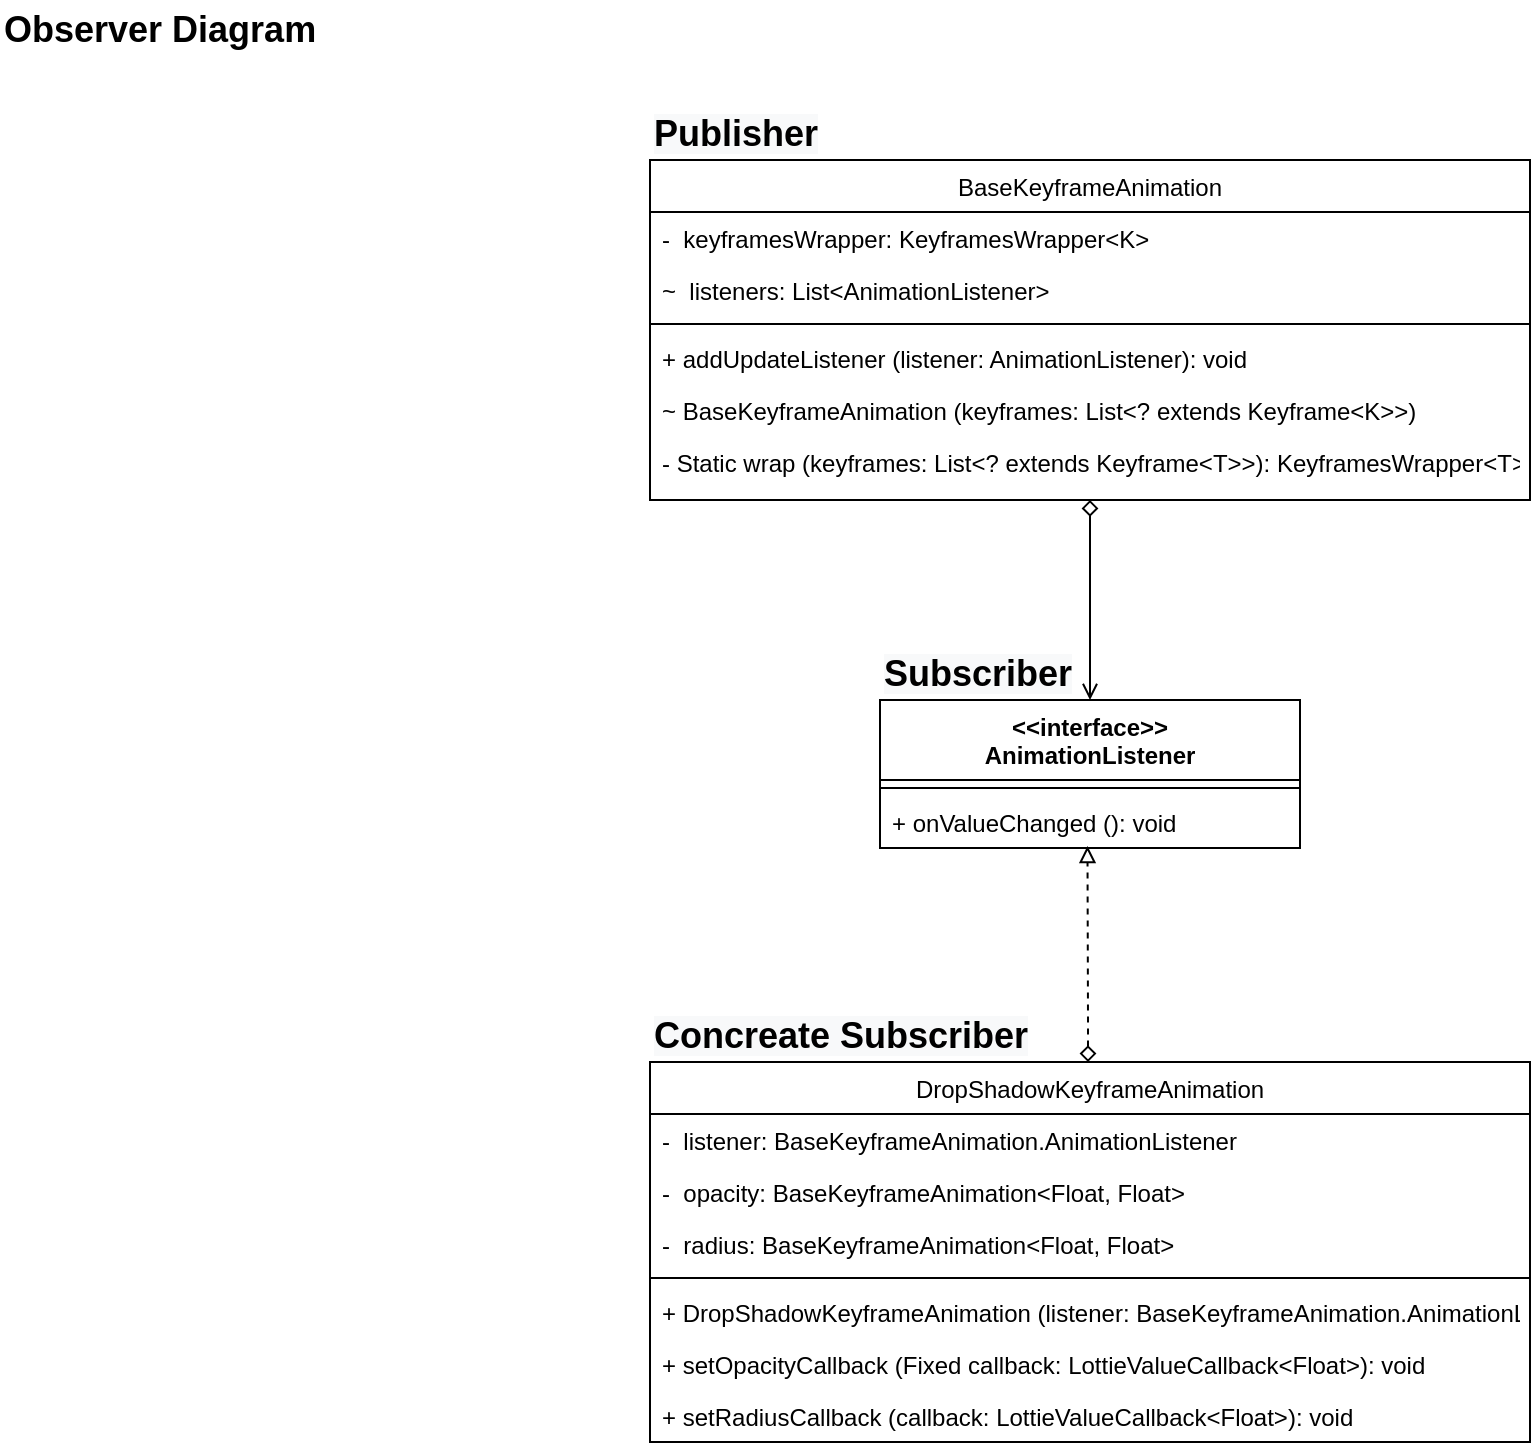 <mxfile version="15.7.3" type="github">
  <diagram id="LQvf6A3fJUxLyVonL9kx" name="Page-1">
    <mxGraphModel dx="541" dy="913" grid="1" gridSize="10" guides="1" tooltips="1" connect="1" arrows="1" fold="1" page="1" pageScale="1" pageWidth="1169" pageHeight="827" math="0" shadow="0">
      <root>
        <mxCell id="0" />
        <mxCell id="1" parent="0" />
        <mxCell id="5VSUEc75ktjF6mR4zEoF-150" style="edgeStyle=orthogonalEdgeStyle;rounded=0;orthogonalLoop=1;jettySize=auto;html=1;startArrow=diamond;startFill=0;endArrow=open;endFill=0;" parent="1" source="5VSUEc75ktjF6mR4zEoF-99" target="5VSUEc75ktjF6mR4zEoF-139" edge="1">
          <mxGeometry relative="1" as="geometry" />
        </mxCell>
        <mxCell id="5VSUEc75ktjF6mR4zEoF-99" value="BaseKeyframeAnimation" style="swimlane;fontStyle=0;align=center;verticalAlign=top;childLayout=stackLayout;horizontal=1;startSize=26;horizontalStack=0;resizeParent=1;resizeLast=0;collapsible=1;marginBottom=0;rounded=0;shadow=0;strokeWidth=1;" parent="1" vertex="1">
          <mxGeometry x="365" y="130" width="440" height="170" as="geometry">
            <mxRectangle x="550" y="140" width="160" height="26" as="alternateBounds" />
          </mxGeometry>
        </mxCell>
        <mxCell id="5VSUEc75ktjF6mR4zEoF-100" value="-  keyframesWrapper: KeyframesWrapper&lt;K&gt; " style="text;align=left;verticalAlign=top;spacingLeft=4;spacingRight=4;overflow=hidden;rotatable=0;points=[[0,0.5],[1,0.5]];portConstraint=eastwest;" parent="5VSUEc75ktjF6mR4zEoF-99" vertex="1">
          <mxGeometry y="26" width="440" height="26" as="geometry" />
        </mxCell>
        <mxCell id="5VSUEc75ktjF6mR4zEoF-101" value="~  listeners: List&lt;AnimationListener&gt; " style="text;align=left;verticalAlign=top;spacingLeft=4;spacingRight=4;overflow=hidden;rotatable=0;points=[[0,0.5],[1,0.5]];portConstraint=eastwest;rounded=0;shadow=0;html=0;" parent="5VSUEc75ktjF6mR4zEoF-99" vertex="1">
          <mxGeometry y="52" width="440" height="26" as="geometry" />
        </mxCell>
        <mxCell id="5VSUEc75ktjF6mR4zEoF-102" value="" style="line;html=1;strokeWidth=1;align=left;verticalAlign=middle;spacingTop=-1;spacingLeft=3;spacingRight=3;rotatable=0;labelPosition=right;points=[];portConstraint=eastwest;" parent="5VSUEc75ktjF6mR4zEoF-99" vertex="1">
          <mxGeometry y="78" width="440" height="8" as="geometry" />
        </mxCell>
        <mxCell id="5VSUEc75ktjF6mR4zEoF-103" value="+ addUpdateListener (listener: AnimationListener): void" style="text;align=left;verticalAlign=top;spacingLeft=4;spacingRight=4;overflow=hidden;rotatable=0;points=[[0,0.5],[1,0.5]];portConstraint=eastwest;rounded=0;shadow=0;html=0;" parent="5VSUEc75ktjF6mR4zEoF-99" vertex="1">
          <mxGeometry y="86" width="440" height="26" as="geometry" />
        </mxCell>
        <mxCell id="5VSUEc75ktjF6mR4zEoF-104" value="~ BaseKeyframeAnimation (keyframes: List&lt;? extends Keyframe&lt;K&gt;&gt;)" style="text;align=left;verticalAlign=top;spacingLeft=4;spacingRight=4;overflow=hidden;rotatable=0;points=[[0,0.5],[1,0.5]];portConstraint=eastwest;" parent="5VSUEc75ktjF6mR4zEoF-99" vertex="1">
          <mxGeometry y="112" width="440" height="26" as="geometry" />
        </mxCell>
        <mxCell id="5VSUEc75ktjF6mR4zEoF-105" value="- Static wrap (keyframes: List&lt;? extends Keyframe&lt;T&gt;&gt;): KeyframesWrapper&lt;T&gt;" style="text;align=left;verticalAlign=top;spacingLeft=4;spacingRight=4;overflow=hidden;rotatable=0;points=[[0,0.5],[1,0.5]];portConstraint=eastwest;" parent="5VSUEc75ktjF6mR4zEoF-99" vertex="1">
          <mxGeometry y="138" width="440" height="26" as="geometry" />
        </mxCell>
        <mxCell id="5VSUEc75ktjF6mR4zEoF-106" value="Observer&amp;nbsp;Diagram" style="text;html=1;strokeColor=none;fillColor=none;align=left;verticalAlign=middle;whiteSpace=wrap;rounded=0;fontSize=18;fontStyle=1" parent="1" vertex="1">
          <mxGeometry x="40" y="50" width="170" height="30" as="geometry" />
        </mxCell>
        <mxCell id="5VSUEc75ktjF6mR4zEoF-139" value="&lt;&lt;interface&gt;&gt;&#xa;AnimationListener" style="swimlane;fontStyle=1;align=center;verticalAlign=top;childLayout=stackLayout;horizontal=1;startSize=40;horizontalStack=0;resizeParent=1;resizeLast=0;collapsible=1;marginBottom=0;rounded=0;shadow=0;strokeWidth=1;" parent="1" vertex="1">
          <mxGeometry x="480" y="400" width="210" height="74" as="geometry">
            <mxRectangle x="550" y="140" width="160" height="26" as="alternateBounds" />
          </mxGeometry>
        </mxCell>
        <mxCell id="5VSUEc75ktjF6mR4zEoF-141" value="" style="line;html=1;strokeWidth=1;align=left;verticalAlign=middle;spacingTop=-1;spacingLeft=3;spacingRight=3;rotatable=0;labelPosition=right;points=[];portConstraint=eastwest;" parent="5VSUEc75ktjF6mR4zEoF-139" vertex="1">
          <mxGeometry y="40" width="210" height="8" as="geometry" />
        </mxCell>
        <mxCell id="5VSUEc75ktjF6mR4zEoF-140" value="+ onValueChanged (): void" style="text;align=left;verticalAlign=top;spacingLeft=4;spacingRight=4;overflow=hidden;rotatable=0;points=[[0,0.5],[1,0.5]];portConstraint=eastwest;" parent="5VSUEc75ktjF6mR4zEoF-139" vertex="1">
          <mxGeometry y="48" width="210" height="26" as="geometry" />
        </mxCell>
        <mxCell id="5VSUEc75ktjF6mR4zEoF-153" style="edgeStyle=orthogonalEdgeStyle;rounded=0;orthogonalLoop=1;jettySize=auto;html=1;entryX=0.494;entryY=0.962;entryDx=0;entryDy=0;entryPerimeter=0;startArrow=diamond;startFill=0;endArrow=block;endFill=0;dashed=1;" parent="1" source="5VSUEc75ktjF6mR4zEoF-142" target="5VSUEc75ktjF6mR4zEoF-140" edge="1">
          <mxGeometry relative="1" as="geometry">
            <Array as="points">
              <mxPoint x="584" y="560" />
              <mxPoint x="584" y="560" />
            </Array>
          </mxGeometry>
        </mxCell>
        <mxCell id="5VSUEc75ktjF6mR4zEoF-142" value="DropShadowKeyframeAnimation" style="swimlane;fontStyle=0;align=center;verticalAlign=top;childLayout=stackLayout;horizontal=1;startSize=26;horizontalStack=0;resizeParent=1;resizeLast=0;collapsible=1;marginBottom=0;rounded=0;shadow=0;strokeWidth=1;" parent="1" vertex="1">
          <mxGeometry x="365" y="581" width="440" height="190" as="geometry">
            <mxRectangle x="550" y="140" width="160" height="26" as="alternateBounds" />
          </mxGeometry>
        </mxCell>
        <mxCell id="5VSUEc75ktjF6mR4zEoF-143" value="-  listener: BaseKeyframeAnimation.AnimationListener" style="text;align=left;verticalAlign=top;spacingLeft=4;spacingRight=4;overflow=hidden;rotatable=0;points=[[0,0.5],[1,0.5]];portConstraint=eastwest;" parent="5VSUEc75ktjF6mR4zEoF-142" vertex="1">
          <mxGeometry y="26" width="440" height="26" as="geometry" />
        </mxCell>
        <mxCell id="5VSUEc75ktjF6mR4zEoF-144" value="-  opacity: BaseKeyframeAnimation&lt;Float, Float&gt; " style="text;align=left;verticalAlign=top;spacingLeft=4;spacingRight=4;overflow=hidden;rotatable=0;points=[[0,0.5],[1,0.5]];portConstraint=eastwest;rounded=0;shadow=0;html=0;" parent="5VSUEc75ktjF6mR4zEoF-142" vertex="1">
          <mxGeometry y="52" width="440" height="26" as="geometry" />
        </mxCell>
        <mxCell id="5VSUEc75ktjF6mR4zEoF-149" value="-  radius: BaseKeyframeAnimation&lt;Float, Float&gt;" style="text;align=left;verticalAlign=top;spacingLeft=4;spacingRight=4;overflow=hidden;rotatable=0;points=[[0,0.5],[1,0.5]];portConstraint=eastwest;rounded=0;shadow=0;html=0;" parent="5VSUEc75ktjF6mR4zEoF-142" vertex="1">
          <mxGeometry y="78" width="440" height="26" as="geometry" />
        </mxCell>
        <mxCell id="5VSUEc75ktjF6mR4zEoF-145" value="" style="line;html=1;strokeWidth=1;align=left;verticalAlign=middle;spacingTop=-1;spacingLeft=3;spacingRight=3;rotatable=0;labelPosition=right;points=[];portConstraint=eastwest;" parent="5VSUEc75ktjF6mR4zEoF-142" vertex="1">
          <mxGeometry y="104" width="440" height="8" as="geometry" />
        </mxCell>
        <mxCell id="5VSUEc75ktjF6mR4zEoF-146" value="+ DropShadowKeyframeAnimation (listener: BaseKeyframeAnimation.AnimationListener, layer: BaseLayer, dropShadowEffect: DropShadowEffect)" style="text;align=left;verticalAlign=top;spacingLeft=4;spacingRight=4;overflow=hidden;rotatable=0;points=[[0,0.5],[1,0.5]];portConstraint=eastwest;rounded=0;shadow=0;html=0;" parent="5VSUEc75ktjF6mR4zEoF-142" vertex="1">
          <mxGeometry y="112" width="440" height="26" as="geometry" />
        </mxCell>
        <mxCell id="5VSUEc75ktjF6mR4zEoF-148" value="+ setOpacityCallback (Fixed callback: LottieValueCallback&lt;Float&gt;): void" style="text;align=left;verticalAlign=top;spacingLeft=4;spacingRight=4;overflow=hidden;rotatable=0;points=[[0,0.5],[1,0.5]];portConstraint=eastwest;" parent="5VSUEc75ktjF6mR4zEoF-142" vertex="1">
          <mxGeometry y="138" width="440" height="26" as="geometry" />
        </mxCell>
        <mxCell id="5VSUEc75ktjF6mR4zEoF-147" value="+ setRadiusCallback (callback: LottieValueCallback&lt;Float&gt;): void" style="text;align=left;verticalAlign=top;spacingLeft=4;spacingRight=4;overflow=hidden;rotatable=0;points=[[0,0.5],[1,0.5]];portConstraint=eastwest;" parent="5VSUEc75ktjF6mR4zEoF-142" vertex="1">
          <mxGeometry y="164" width="440" height="26" as="geometry" />
        </mxCell>
        <mxCell id="N0de0fIeKwsSxgKzXkZo-1" value="&lt;span style=&quot;color: rgb(0 , 0 , 0) ; font-family: &amp;#34;helvetica&amp;#34; ; font-size: 18px ; font-style: normal ; font-weight: 700 ; letter-spacing: normal ; text-align: center ; text-indent: 0px ; text-transform: none ; word-spacing: 0px ; background-color: rgb(248 , 249 , 250) ; display: inline ; float: none&quot;&gt;Subscriber&lt;/span&gt;" style="text;whiteSpace=wrap;html=1;" vertex="1" parent="1">
          <mxGeometry x="480" y="370" width="100" height="30" as="geometry" />
        </mxCell>
        <mxCell id="N0de0fIeKwsSxgKzXkZo-2" value="&lt;span style=&quot;color: rgb(0 , 0 , 0) ; font-family: &amp;#34;helvetica&amp;#34; ; font-size: 18px ; font-style: normal ; font-weight: 700 ; letter-spacing: normal ; text-align: center ; text-indent: 0px ; text-transform: none ; word-spacing: 0px ; background-color: rgb(248 , 249 , 250) ; display: inline ; float: none&quot;&gt;Concreate Subscriber&lt;/span&gt;" style="text;whiteSpace=wrap;html=1;" vertex="1" parent="1">
          <mxGeometry x="365" y="551" width="195" height="30" as="geometry" />
        </mxCell>
        <mxCell id="N0de0fIeKwsSxgKzXkZo-3" value="&lt;span style=&quot;color: rgb(0 , 0 , 0) ; font-family: &amp;#34;helvetica&amp;#34; ; font-size: 18px ; font-style: normal ; font-weight: 700 ; letter-spacing: normal ; text-align: center ; text-indent: 0px ; text-transform: none ; word-spacing: 0px ; background-color: rgb(248 , 249 , 250) ; display: inline ; float: none&quot;&gt;Publisher&lt;/span&gt;" style="text;whiteSpace=wrap;html=1;" vertex="1" parent="1">
          <mxGeometry x="365" y="100" width="100" height="30" as="geometry" />
        </mxCell>
      </root>
    </mxGraphModel>
  </diagram>
</mxfile>
